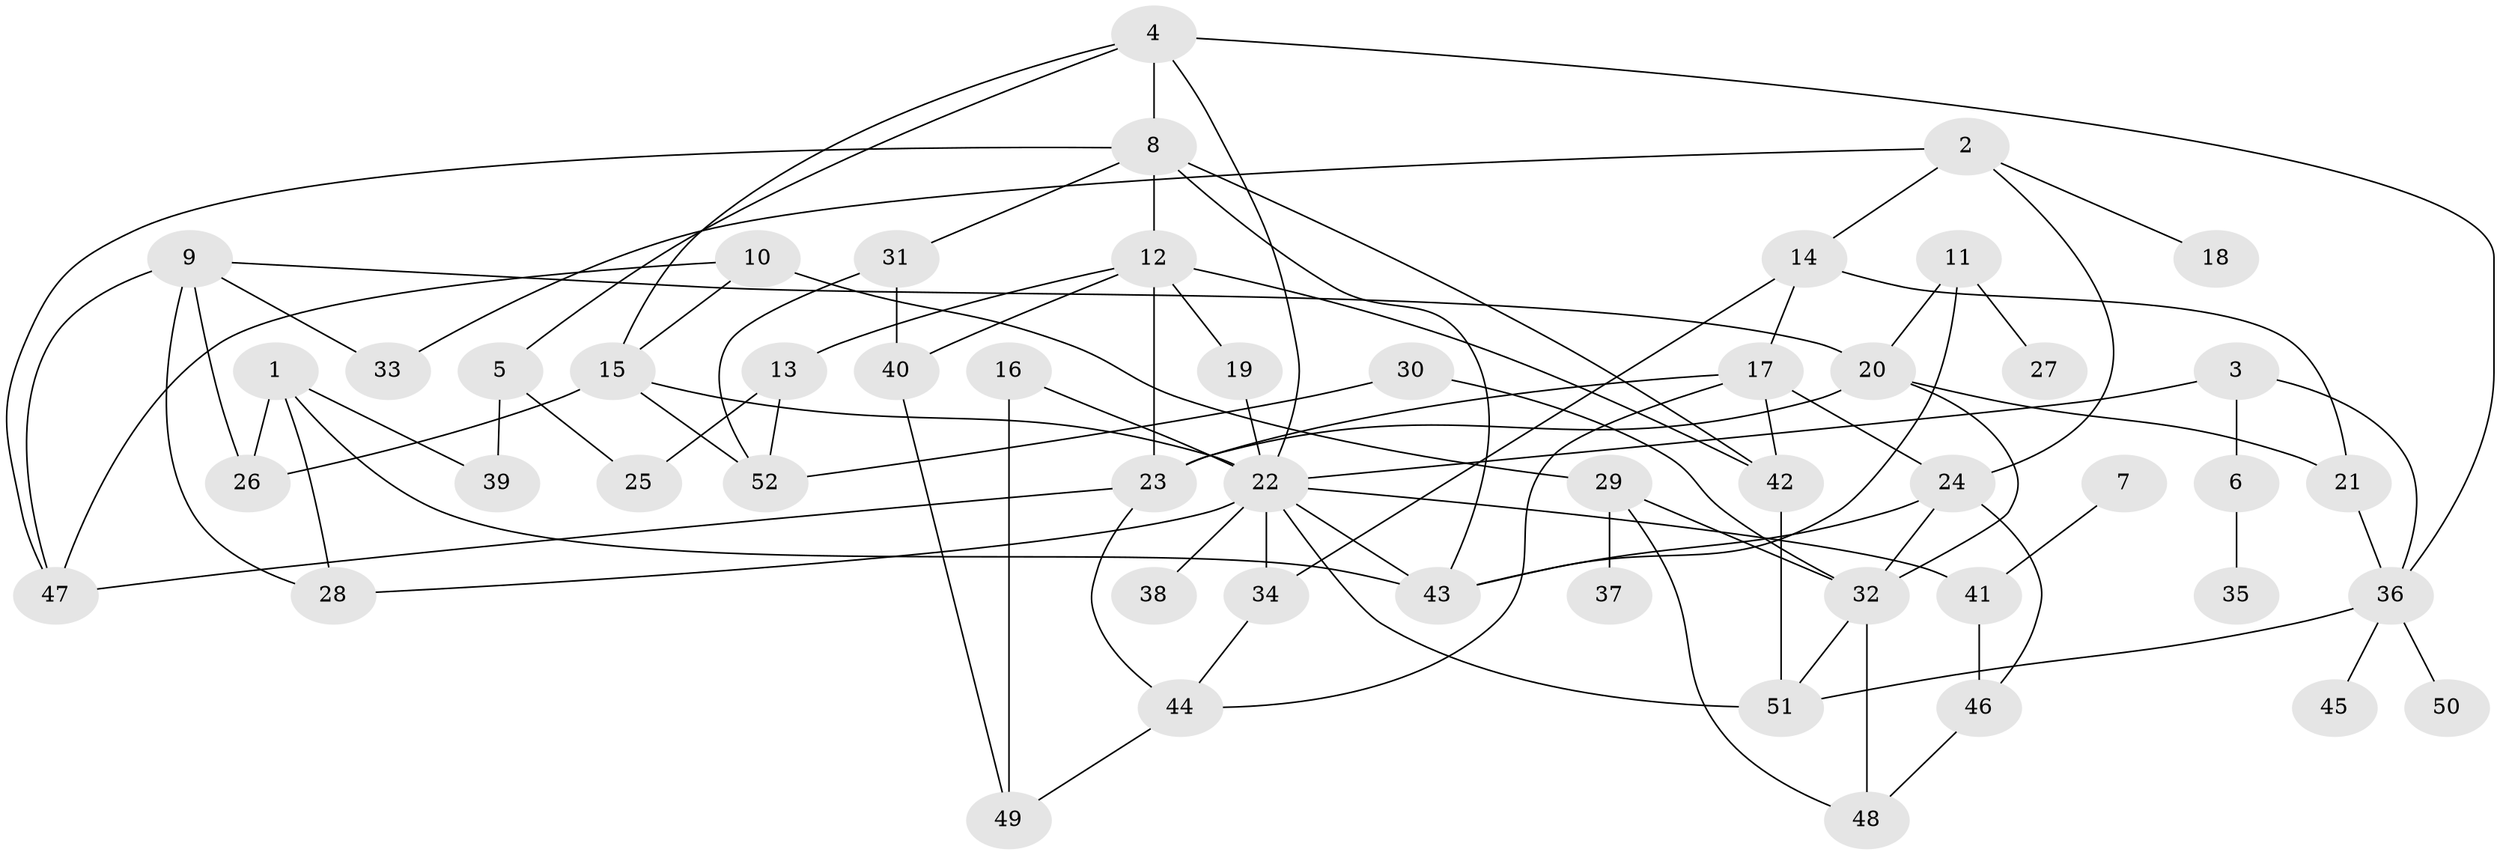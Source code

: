// original degree distribution, {10: 0.007692307692307693, 7: 0.007692307692307693, 4: 0.14615384615384616, 3: 0.2, 2: 0.3076923076923077, 5: 0.06153846153846154, 6: 0.023076923076923078, 8: 0.007692307692307693, 1: 0.23846153846153847}
// Generated by graph-tools (version 1.1) at 2025/36/03/04/25 23:36:04]
// undirected, 52 vertices, 89 edges
graph export_dot {
  node [color=gray90,style=filled];
  1;
  2;
  3;
  4;
  5;
  6;
  7;
  8;
  9;
  10;
  11;
  12;
  13;
  14;
  15;
  16;
  17;
  18;
  19;
  20;
  21;
  22;
  23;
  24;
  25;
  26;
  27;
  28;
  29;
  30;
  31;
  32;
  33;
  34;
  35;
  36;
  37;
  38;
  39;
  40;
  41;
  42;
  43;
  44;
  45;
  46;
  47;
  48;
  49;
  50;
  51;
  52;
  1 -- 26 [weight=1.0];
  1 -- 28 [weight=1.0];
  1 -- 39 [weight=1.0];
  1 -- 43 [weight=1.0];
  2 -- 14 [weight=1.0];
  2 -- 18 [weight=1.0];
  2 -- 24 [weight=1.0];
  2 -- 33 [weight=1.0];
  3 -- 6 [weight=1.0];
  3 -- 22 [weight=1.0];
  3 -- 36 [weight=1.0];
  4 -- 5 [weight=1.0];
  4 -- 8 [weight=1.0];
  4 -- 15 [weight=1.0];
  4 -- 22 [weight=1.0];
  4 -- 36 [weight=1.0];
  5 -- 25 [weight=1.0];
  5 -- 39 [weight=1.0];
  6 -- 35 [weight=1.0];
  7 -- 41 [weight=1.0];
  8 -- 12 [weight=1.0];
  8 -- 31 [weight=1.0];
  8 -- 42 [weight=1.0];
  8 -- 43 [weight=1.0];
  8 -- 47 [weight=1.0];
  9 -- 20 [weight=1.0];
  9 -- 26 [weight=1.0];
  9 -- 28 [weight=1.0];
  9 -- 33 [weight=1.0];
  9 -- 47 [weight=1.0];
  10 -- 15 [weight=1.0];
  10 -- 29 [weight=1.0];
  10 -- 47 [weight=1.0];
  11 -- 20 [weight=1.0];
  11 -- 27 [weight=1.0];
  11 -- 43 [weight=1.0];
  12 -- 13 [weight=1.0];
  12 -- 19 [weight=1.0];
  12 -- 23 [weight=1.0];
  12 -- 40 [weight=1.0];
  12 -- 42 [weight=1.0];
  13 -- 25 [weight=1.0];
  13 -- 52 [weight=1.0];
  14 -- 17 [weight=1.0];
  14 -- 21 [weight=1.0];
  14 -- 34 [weight=1.0];
  15 -- 22 [weight=1.0];
  15 -- 26 [weight=1.0];
  15 -- 52 [weight=1.0];
  16 -- 22 [weight=1.0];
  16 -- 49 [weight=1.0];
  17 -- 23 [weight=1.0];
  17 -- 24 [weight=1.0];
  17 -- 42 [weight=1.0];
  17 -- 44 [weight=1.0];
  19 -- 22 [weight=2.0];
  20 -- 21 [weight=1.0];
  20 -- 23 [weight=1.0];
  20 -- 32 [weight=1.0];
  21 -- 36 [weight=1.0];
  22 -- 28 [weight=1.0];
  22 -- 34 [weight=2.0];
  22 -- 38 [weight=1.0];
  22 -- 41 [weight=2.0];
  22 -- 43 [weight=1.0];
  22 -- 51 [weight=1.0];
  23 -- 44 [weight=1.0];
  23 -- 47 [weight=1.0];
  24 -- 32 [weight=1.0];
  24 -- 43 [weight=2.0];
  24 -- 46 [weight=1.0];
  29 -- 32 [weight=1.0];
  29 -- 37 [weight=1.0];
  29 -- 48 [weight=1.0];
  30 -- 32 [weight=1.0];
  30 -- 52 [weight=1.0];
  31 -- 40 [weight=1.0];
  31 -- 52 [weight=1.0];
  32 -- 48 [weight=1.0];
  32 -- 51 [weight=1.0];
  34 -- 44 [weight=1.0];
  36 -- 45 [weight=1.0];
  36 -- 50 [weight=1.0];
  36 -- 51 [weight=1.0];
  40 -- 49 [weight=1.0];
  41 -- 46 [weight=1.0];
  42 -- 51 [weight=2.0];
  44 -- 49 [weight=1.0];
  46 -- 48 [weight=1.0];
}
